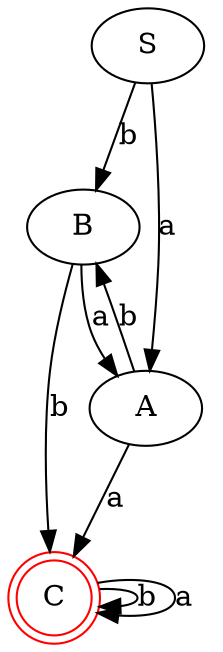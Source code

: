 digraph newDFA {
	C [color=red shape=doublecircle]
	C -> C [label=b]
	C [color=red shape=doublecircle]
	C -> C [label=a]
	B [color=black]
	B -> C [label=b]
	B [color=black]
	B -> A [label=a]
	A [color=black]
	A -> B [label=b]
	A [color=black]
	A -> C [label=a]
	S [color=black]
	S -> B [label=b]
	S [color=black]
	S -> A [label=a]
}
